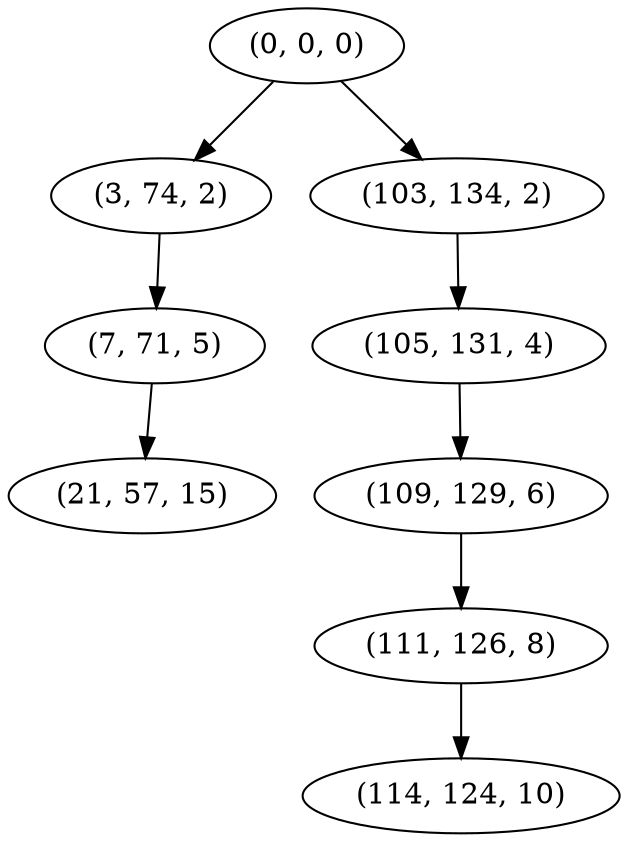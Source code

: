 digraph tree {
    "(0, 0, 0)";
    "(3, 74, 2)";
    "(7, 71, 5)";
    "(21, 57, 15)";
    "(103, 134, 2)";
    "(105, 131, 4)";
    "(109, 129, 6)";
    "(111, 126, 8)";
    "(114, 124, 10)";
    "(0, 0, 0)" -> "(3, 74, 2)";
    "(0, 0, 0)" -> "(103, 134, 2)";
    "(3, 74, 2)" -> "(7, 71, 5)";
    "(7, 71, 5)" -> "(21, 57, 15)";
    "(103, 134, 2)" -> "(105, 131, 4)";
    "(105, 131, 4)" -> "(109, 129, 6)";
    "(109, 129, 6)" -> "(111, 126, 8)";
    "(111, 126, 8)" -> "(114, 124, 10)";
}
